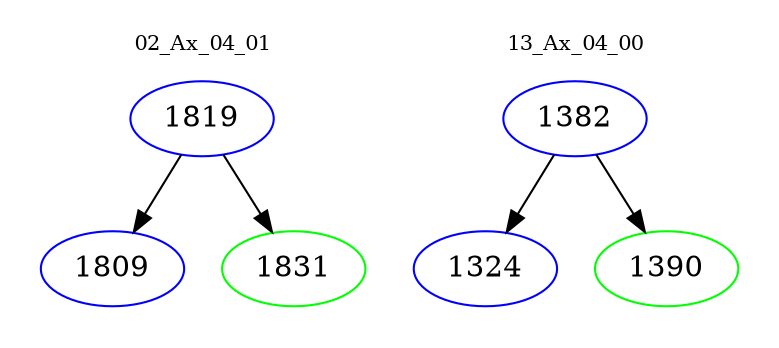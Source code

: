 digraph{
subgraph cluster_0 {
color = white
label = "02_Ax_04_01";
fontsize=10;
T0_1819 [label="1819", color="blue"]
T0_1819 -> T0_1809 [color="black"]
T0_1809 [label="1809", color="blue"]
T0_1819 -> T0_1831 [color="black"]
T0_1831 [label="1831", color="green"]
}
subgraph cluster_1 {
color = white
label = "13_Ax_04_00";
fontsize=10;
T1_1382 [label="1382", color="blue"]
T1_1382 -> T1_1324 [color="black"]
T1_1324 [label="1324", color="blue"]
T1_1382 -> T1_1390 [color="black"]
T1_1390 [label="1390", color="green"]
}
}

